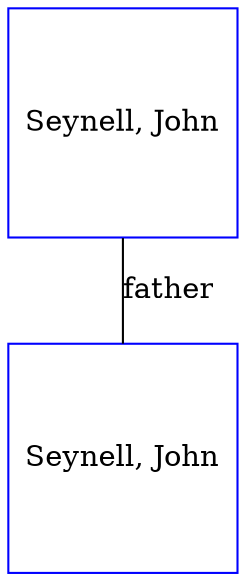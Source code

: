 digraph D {
    edge [dir=none];    node [shape=box];    "026293"   [label="Seynell, John", shape=box, regular=1, color="blue"] ;
"026294"   [label="Seynell, John", shape=box, regular=1, color="blue"] ;
026294->026293 [label="father",arrowsize=0.0]; 
}